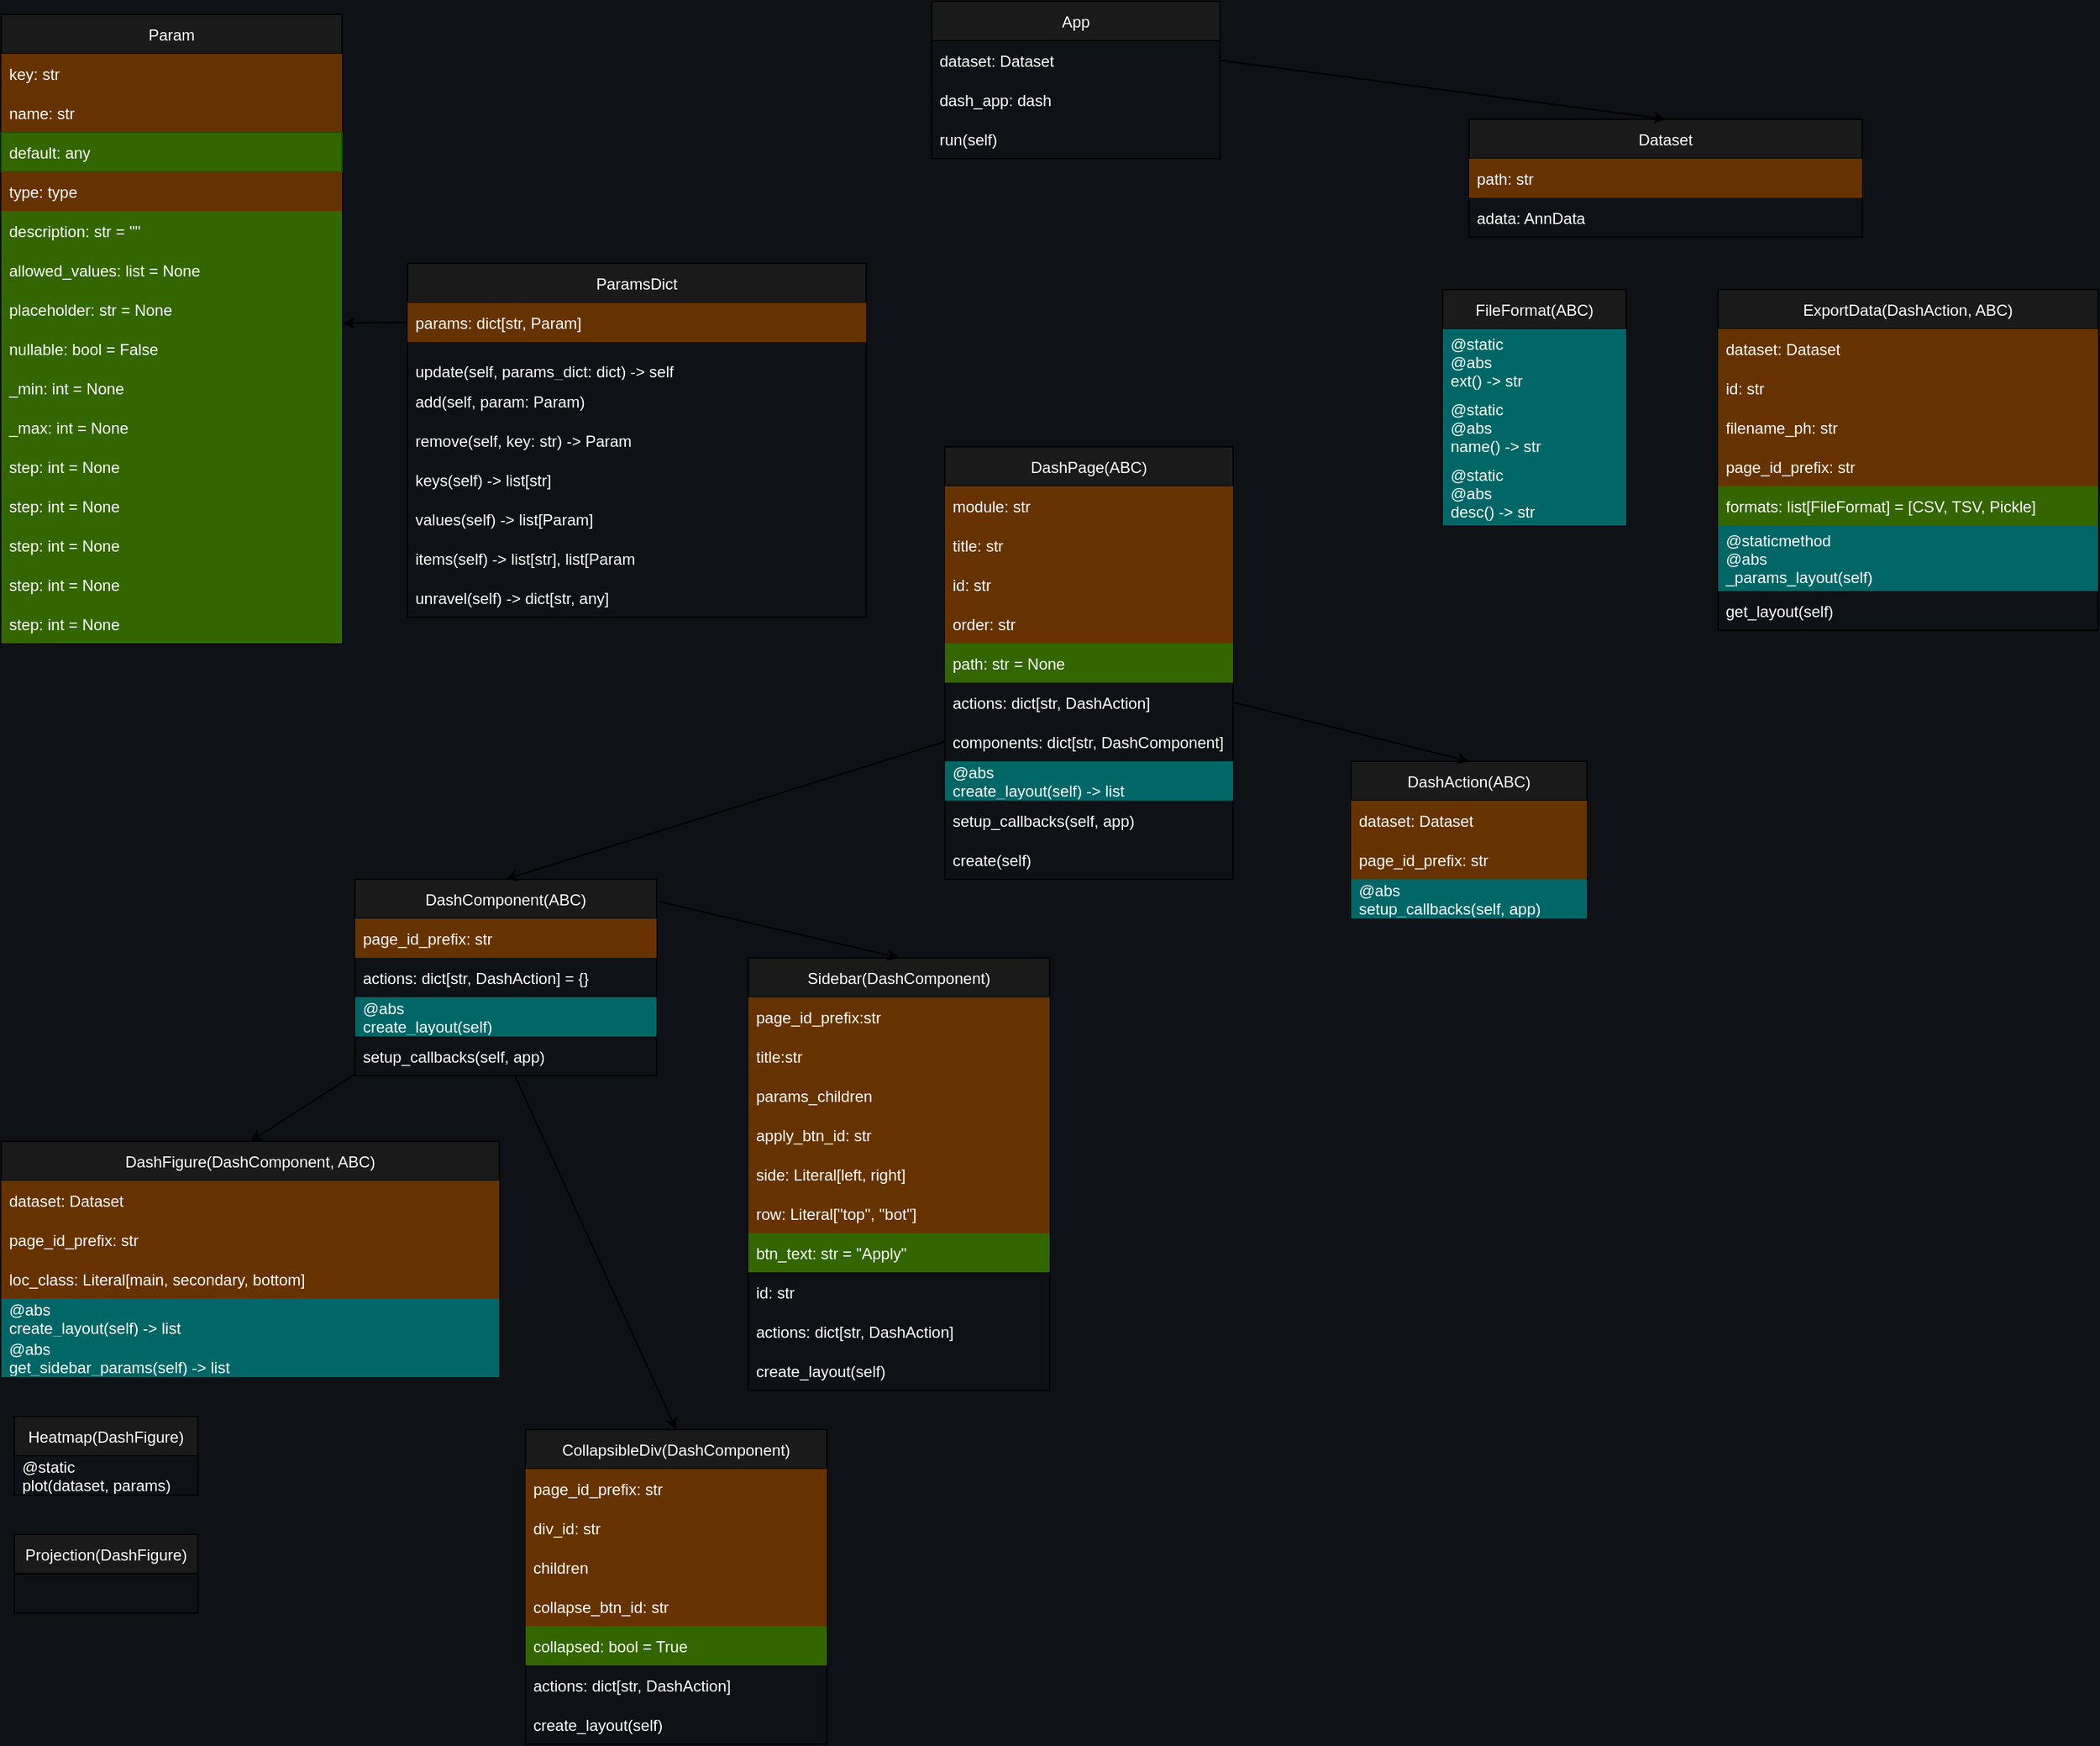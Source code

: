 <mxfile>
    <diagram id="o41ICM8qeJ2ySmI27WpW" name="Page-1">
        <mxGraphModel dx="1198" dy="2133" grid="1" gridSize="10" guides="1" tooltips="1" connect="1" arrows="1" fold="1" page="1" pageScale="1" pageWidth="827" pageHeight="1169" background="#0E1116" math="0" shadow="0">
            <root>
                <mxCell id="0"/>
                <mxCell id="1" parent="0"/>
                <mxCell id="2" value="DashPage(ABC)" style="swimlane;fontStyle=0;childLayout=stackLayout;horizontal=1;startSize=30;horizontalStack=0;resizeParent=1;resizeParentMax=0;resizeLast=0;collapsible=1;marginBottom=0;strokeColor=default;fontColor=#FFFFFF;fillColor=#1A1A1A;" parent="1" vertex="1">
                    <mxGeometry x="730" y="-180" width="220" height="330" as="geometry">
                        <mxRectangle x="190" y="100" width="90" height="30" as="alternateBounds"/>
                    </mxGeometry>
                </mxCell>
                <mxCell id="3" value="module: str" style="text;strokeColor=none;fillColor=#663300;align=left;verticalAlign=middle;spacingLeft=4;spacingRight=4;overflow=hidden;points=[[0,0.5],[1,0.5]];portConstraint=eastwest;rotatable=0;fontColor=#FFFFFF;" parent="2" vertex="1">
                    <mxGeometry y="30" width="220" height="30" as="geometry"/>
                </mxCell>
                <mxCell id="4" value="title: str" style="text;strokeColor=none;fillColor=#663300;align=left;verticalAlign=middle;spacingLeft=4;spacingRight=4;overflow=hidden;points=[[0,0.5],[1,0.5]];portConstraint=eastwest;rotatable=0;fontColor=#FFFFFF;" parent="2" vertex="1">
                    <mxGeometry y="60" width="220" height="30" as="geometry"/>
                </mxCell>
                <mxCell id="11" value="id: str" style="text;strokeColor=none;fillColor=#663300;align=left;verticalAlign=middle;spacingLeft=4;spacingRight=4;overflow=hidden;points=[[0,0.5],[1,0.5]];portConstraint=eastwest;rotatable=0;fontColor=#FFFFFF;" parent="2" vertex="1">
                    <mxGeometry y="90" width="220" height="30" as="geometry"/>
                </mxCell>
                <mxCell id="5" value="order: str" style="text;strokeColor=none;fillColor=#663300;align=left;verticalAlign=middle;spacingLeft=4;spacingRight=4;overflow=hidden;points=[[0,0.5],[1,0.5]];portConstraint=eastwest;rotatable=0;fontColor=#FFFFFF;" parent="2" vertex="1">
                    <mxGeometry y="120" width="220" height="30" as="geometry"/>
                </mxCell>
                <mxCell id="12" value="path: str = None" style="text;strokeColor=none;fillColor=#336600;align=left;verticalAlign=middle;spacingLeft=4;spacingRight=4;overflow=hidden;points=[[0,0.5],[1,0.5]];portConstraint=eastwest;rotatable=0;fontColor=#FFFFFF;" parent="2" vertex="1">
                    <mxGeometry y="150" width="220" height="30" as="geometry"/>
                </mxCell>
                <mxCell id="13" value="actions: dict[str, DashAction]" style="text;strokeColor=none;fillColor=none;align=left;verticalAlign=middle;spacingLeft=4;spacingRight=4;overflow=hidden;points=[[0,0.5],[1,0.5]];portConstraint=eastwest;rotatable=0;fontColor=#FFFFFF;" parent="2" vertex="1">
                    <mxGeometry y="180" width="220" height="30" as="geometry"/>
                </mxCell>
                <mxCell id="14" value="components: dict[str, DashComponent]" style="text;strokeColor=none;fillColor=none;align=left;verticalAlign=middle;spacingLeft=4;spacingRight=4;overflow=hidden;points=[[0,0.5],[1,0.5]];portConstraint=eastwest;rotatable=0;fontColor=#FFFFFF;" parent="2" vertex="1">
                    <mxGeometry y="210" width="220" height="30" as="geometry"/>
                </mxCell>
                <mxCell id="18" value="@abs&#10;create_layout(self) -&gt; list" style="text;strokeColor=none;fillColor=#006666;align=left;verticalAlign=middle;spacingLeft=4;spacingRight=4;overflow=hidden;points=[[0,0.5],[1,0.5]];portConstraint=eastwest;rotatable=0;fontColor=#FFFFFF;" parent="2" vertex="1">
                    <mxGeometry y="240" width="220" height="30" as="geometry"/>
                </mxCell>
                <mxCell id="19" value="setup_callbacks(self, app)" style="text;strokeColor=none;fillColor=none;align=left;verticalAlign=middle;spacingLeft=4;spacingRight=4;overflow=hidden;points=[[0,0.5],[1,0.5]];portConstraint=eastwest;rotatable=0;fontColor=#FFFFFF;" parent="2" vertex="1">
                    <mxGeometry y="270" width="220" height="30" as="geometry"/>
                </mxCell>
                <mxCell id="20" value="create(self)" style="text;strokeColor=none;fillColor=none;align=left;verticalAlign=middle;spacingLeft=4;spacingRight=4;overflow=hidden;points=[[0,0.5],[1,0.5]];portConstraint=eastwest;rotatable=0;fontColor=#FFFFFF;" parent="2" vertex="1">
                    <mxGeometry y="300" width="220" height="30" as="geometry"/>
                </mxCell>
                <mxCell id="64" style="edgeStyle=none;html=1;entryX=0.5;entryY=0;entryDx=0;entryDy=0;fontColor=#FFFFFF;" parent="1" source="6" target="28" edge="1">
                    <mxGeometry relative="1" as="geometry"/>
                </mxCell>
                <mxCell id="6" value="DashComponent(ABC)" style="swimlane;fontStyle=0;childLayout=stackLayout;horizontal=1;startSize=30;horizontalStack=0;resizeParent=1;resizeParentMax=0;resizeLast=0;collapsible=1;marginBottom=0;fontColor=#FFFFFF;fillColor=#1A1A1A;" parent="1" vertex="1">
                    <mxGeometry x="280" y="150" width="230" height="150" as="geometry"/>
                </mxCell>
                <mxCell id="7" value="page_id_prefix: str" style="text;strokeColor=none;fillColor=#663300;align=left;verticalAlign=middle;spacingLeft=4;spacingRight=4;overflow=hidden;points=[[0,0.5],[1,0.5]];portConstraint=eastwest;rotatable=0;fontColor=#FFFFFF;" parent="6" vertex="1">
                    <mxGeometry y="30" width="230" height="30" as="geometry"/>
                </mxCell>
                <mxCell id="8" value="actions: dict[str, DashAction] = {}" style="text;strokeColor=none;fillColor=none;align=left;verticalAlign=middle;spacingLeft=4;spacingRight=4;overflow=hidden;points=[[0,0.5],[1,0.5]];portConstraint=eastwest;rotatable=0;fontColor=#FFFFFF;" parent="6" vertex="1">
                    <mxGeometry y="60" width="230" height="30" as="geometry"/>
                </mxCell>
                <mxCell id="9" value="@abs&#10;create_layout(self)" style="text;strokeColor=none;fillColor=#006666;align=left;verticalAlign=middle;spacingLeft=4;spacingRight=4;overflow=hidden;points=[[0,0.5],[1,0.5]];portConstraint=eastwest;rotatable=0;fontColor=#FFFFFF;" parent="6" vertex="1">
                    <mxGeometry y="90" width="230" height="30" as="geometry"/>
                </mxCell>
                <mxCell id="10" value="setup_callbacks(self, app)" style="text;strokeColor=none;fillColor=none;align=left;verticalAlign=middle;spacingLeft=4;spacingRight=4;overflow=hidden;points=[[0,0.5],[1,0.5]];portConstraint=eastwest;rotatable=0;fontColor=#FFFFFF;" parent="6" vertex="1">
                    <mxGeometry y="120" width="230" height="30" as="geometry"/>
                </mxCell>
                <mxCell id="23" value="DashAction(ABC)" style="swimlane;fontStyle=0;childLayout=stackLayout;horizontal=1;startSize=30;horizontalStack=0;resizeParent=1;resizeParentMax=0;resizeLast=0;collapsible=1;marginBottom=0;strokeColor=default;fontColor=#FFFFFF;fillColor=#1A1A1A;" parent="1" vertex="1">
                    <mxGeometry x="1040" y="60" width="180" height="120" as="geometry"/>
                </mxCell>
                <mxCell id="24" value="dataset: Dataset" style="text;strokeColor=none;fillColor=#663300;align=left;verticalAlign=middle;spacingLeft=4;spacingRight=4;overflow=hidden;points=[[0,0.5],[1,0.5]];portConstraint=eastwest;rotatable=0;fontColor=#FFFFFF;" parent="23" vertex="1">
                    <mxGeometry y="30" width="180" height="30" as="geometry"/>
                </mxCell>
                <mxCell id="25" value="page_id_prefix: str" style="text;strokeColor=none;fillColor=#663300;align=left;verticalAlign=middle;spacingLeft=4;spacingRight=4;overflow=hidden;points=[[0,0.5],[1,0.5]];portConstraint=eastwest;rotatable=0;fontColor=#FFFFFF;" parent="23" vertex="1">
                    <mxGeometry y="60" width="180" height="30" as="geometry"/>
                </mxCell>
                <mxCell id="26" value="@abs&#10;setup_callbacks(self, app)" style="text;strokeColor=none;fillColor=#006666;align=left;verticalAlign=middle;spacingLeft=4;spacingRight=4;overflow=hidden;points=[[0,0.5],[1,0.5]];portConstraint=eastwest;rotatable=0;fontColor=#FFFFFF;" parent="23" vertex="1">
                    <mxGeometry y="90" width="180" height="30" as="geometry"/>
                </mxCell>
                <mxCell id="28" value="DashFigure(DashComponent, ABC)" style="swimlane;fontStyle=0;childLayout=stackLayout;horizontal=1;startSize=30;horizontalStack=0;resizeParent=1;resizeParentMax=0;resizeLast=0;collapsible=1;marginBottom=0;strokeColor=default;fontColor=#FFFFFF;fillColor=#1A1A1A;" parent="1" vertex="1">
                    <mxGeometry x="10" y="350" width="380" height="180" as="geometry"/>
                </mxCell>
                <mxCell id="29" value="dataset: Dataset" style="text;strokeColor=none;fillColor=#663300;align=left;verticalAlign=middle;spacingLeft=4;spacingRight=4;overflow=hidden;points=[[0,0.5],[1,0.5]];portConstraint=eastwest;rotatable=0;fontColor=#FFFFFF;" parent="28" vertex="1">
                    <mxGeometry y="30" width="380" height="30" as="geometry"/>
                </mxCell>
                <mxCell id="30" value="page_id_prefix: str" style="text;strokeColor=none;fillColor=#663300;align=left;verticalAlign=middle;spacingLeft=4;spacingRight=4;overflow=hidden;points=[[0,0.5],[1,0.5]];portConstraint=eastwest;rotatable=0;fontColor=#FFFFFF;" parent="28" vertex="1">
                    <mxGeometry y="60" width="380" height="30" as="geometry"/>
                </mxCell>
                <mxCell id="31" value="loc_class: Literal[main, secondary, bottom]" style="text;strokeColor=none;fillColor=#663300;align=left;verticalAlign=middle;spacingLeft=4;spacingRight=4;overflow=hidden;points=[[0,0.5],[1,0.5]];portConstraint=eastwest;rotatable=0;fontColor=#FFFFFF;" parent="28" vertex="1">
                    <mxGeometry y="90" width="380" height="30" as="geometry"/>
                </mxCell>
                <mxCell id="32" value="@abs&#10;create_layout(self) -&gt; list" style="text;strokeColor=none;fillColor=#006666;align=left;verticalAlign=middle;spacingLeft=4;spacingRight=4;overflow=hidden;points=[[0,0.5],[1,0.5]];portConstraint=eastwest;rotatable=0;fontColor=#FFFFFF;" parent="28" vertex="1">
                    <mxGeometry y="120" width="380" height="30" as="geometry"/>
                </mxCell>
                <mxCell id="33" value="@abs&#10;get_sidebar_params(self) -&gt; list" style="text;strokeColor=none;fillColor=#006666;align=left;verticalAlign=middle;spacingLeft=4;spacingRight=4;overflow=hidden;points=[[0,0.5],[1,0.5]];portConstraint=eastwest;rotatable=0;fontColor=#FFFFFF;" parent="28" vertex="1">
                    <mxGeometry y="150" width="380" height="30" as="geometry"/>
                </mxCell>
                <mxCell id="34" value="Sidebar(DashComponent)" style="swimlane;fontStyle=0;childLayout=stackLayout;horizontal=1;startSize=30;horizontalStack=0;resizeParent=1;resizeParentMax=0;resizeLast=0;collapsible=1;marginBottom=0;strokeColor=default;fontColor=#FFFFFF;fillColor=#1A1A1A;" parent="1" vertex="1">
                    <mxGeometry x="580" y="210" width="230" height="330" as="geometry"/>
                </mxCell>
                <mxCell id="35" value="page_id_prefix:str" style="text;strokeColor=none;fillColor=#663300;align=left;verticalAlign=middle;spacingLeft=4;spacingRight=4;overflow=hidden;points=[[0,0.5],[1,0.5]];portConstraint=eastwest;rotatable=0;fontColor=#FFFFFF;" parent="34" vertex="1">
                    <mxGeometry y="30" width="230" height="30" as="geometry"/>
                </mxCell>
                <mxCell id="36" value="title:str" style="text;strokeColor=none;fillColor=#663300;align=left;verticalAlign=middle;spacingLeft=4;spacingRight=4;overflow=hidden;points=[[0,0.5],[1,0.5]];portConstraint=eastwest;rotatable=0;shadow=0;fontColor=#FFFFFF;" parent="34" vertex="1">
                    <mxGeometry y="60" width="230" height="30" as="geometry"/>
                </mxCell>
                <mxCell id="37" value="params_children" style="text;strokeColor=none;fillColor=#663300;align=left;verticalAlign=middle;spacingLeft=4;spacingRight=4;overflow=hidden;points=[[0,0.5],[1,0.5]];portConstraint=eastwest;rotatable=0;fontColor=#FFFFFF;" parent="34" vertex="1">
                    <mxGeometry y="90" width="230" height="30" as="geometry"/>
                </mxCell>
                <mxCell id="38" value="apply_btn_id: str" style="text;strokeColor=none;fillColor=#663300;align=left;verticalAlign=middle;spacingLeft=4;spacingRight=4;overflow=hidden;points=[[0,0.5],[1,0.5]];portConstraint=eastwest;rotatable=0;fontColor=#FFFFFF;" parent="34" vertex="1">
                    <mxGeometry y="120" width="230" height="30" as="geometry"/>
                </mxCell>
                <mxCell id="39" value="side: Literal[left, right]" style="text;strokeColor=none;fillColor=#663300;align=left;verticalAlign=middle;spacingLeft=4;spacingRight=4;overflow=hidden;points=[[0,0.5],[1,0.5]];portConstraint=eastwest;rotatable=0;fontColor=#FFFFFF;" parent="34" vertex="1">
                    <mxGeometry y="150" width="230" height="30" as="geometry"/>
                </mxCell>
                <mxCell id="40" value="row: Literal[&quot;top&quot;, &quot;bot&quot;]" style="text;strokeColor=none;fillColor=#663300;align=left;verticalAlign=middle;spacingLeft=4;spacingRight=4;overflow=hidden;points=[[0,0.5],[1,0.5]];portConstraint=eastwest;rotatable=0;fontColor=#FFFFFF;" parent="34" vertex="1">
                    <mxGeometry y="180" width="230" height="30" as="geometry"/>
                </mxCell>
                <mxCell id="41" value="btn_text: str = &quot;Apply&quot;" style="text;strokeColor=none;fillColor=#336600;align=left;verticalAlign=middle;spacingLeft=4;spacingRight=4;overflow=hidden;points=[[0,0.5],[1,0.5]];portConstraint=eastwest;rotatable=0;fontColor=#FFFFFF;" parent="34" vertex="1">
                    <mxGeometry y="210" width="230" height="30" as="geometry"/>
                </mxCell>
                <mxCell id="42" value="id: str" style="text;strokeColor=none;fillColor=none;align=left;verticalAlign=middle;spacingLeft=4;spacingRight=4;overflow=hidden;points=[[0,0.5],[1,0.5]];portConstraint=eastwest;rotatable=0;fontColor=#FFFFFF;" parent="34" vertex="1">
                    <mxGeometry y="240" width="230" height="30" as="geometry"/>
                </mxCell>
                <mxCell id="43" value="actions: dict[str, DashAction]" style="text;strokeColor=none;fillColor=none;align=left;verticalAlign=middle;spacingLeft=4;spacingRight=4;overflow=hidden;points=[[0,0.5],[1,0.5]];portConstraint=eastwest;rotatable=0;fontColor=#FFFFFF;" parent="34" vertex="1">
                    <mxGeometry y="270" width="230" height="30" as="geometry"/>
                </mxCell>
                <mxCell id="44" value="create_layout(self)" style="text;strokeColor=none;fillColor=none;align=left;verticalAlign=middle;spacingLeft=4;spacingRight=4;overflow=hidden;points=[[0,0.5],[1,0.5]];portConstraint=eastwest;rotatable=0;fontColor=#FFFFFF;" parent="34" vertex="1">
                    <mxGeometry y="300" width="230" height="30" as="geometry"/>
                </mxCell>
                <mxCell id="47" value="CollapsibleDiv(DashComponent)" style="swimlane;fontStyle=0;childLayout=stackLayout;horizontal=1;startSize=30;horizontalStack=0;resizeParent=1;resizeParentMax=0;resizeLast=0;collapsible=1;marginBottom=0;strokeColor=default;fontColor=#FFFFFF;fillColor=#1A1A1A;" parent="1" vertex="1">
                    <mxGeometry x="410" y="570" width="230" height="240" as="geometry"/>
                </mxCell>
                <mxCell id="48" value="page_id_prefix: str" style="text;strokeColor=none;fillColor=#663300;align=left;verticalAlign=middle;spacingLeft=4;spacingRight=4;overflow=hidden;points=[[0,0.5],[1,0.5]];portConstraint=eastwest;rotatable=0;fontColor=#FFFFFF;" parent="47" vertex="1">
                    <mxGeometry y="30" width="230" height="30" as="geometry"/>
                </mxCell>
                <mxCell id="49" value="div_id: str" style="text;strokeColor=none;fillColor=#663300;align=left;verticalAlign=middle;spacingLeft=4;spacingRight=4;overflow=hidden;points=[[0,0.5],[1,0.5]];portConstraint=eastwest;rotatable=0;fontColor=#FFFFFF;" parent="47" vertex="1">
                    <mxGeometry y="60" width="230" height="30" as="geometry"/>
                </mxCell>
                <mxCell id="50" value="children" style="text;strokeColor=none;fillColor=#663300;align=left;verticalAlign=middle;spacingLeft=4;spacingRight=4;overflow=hidden;points=[[0,0.5],[1,0.5]];portConstraint=eastwest;rotatable=0;fontColor=#FFFFFF;" parent="47" vertex="1">
                    <mxGeometry y="90" width="230" height="30" as="geometry"/>
                </mxCell>
                <mxCell id="51" value="collapse_btn_id: str" style="text;strokeColor=none;fillColor=#663300;align=left;verticalAlign=middle;spacingLeft=4;spacingRight=4;overflow=hidden;points=[[0,0.5],[1,0.5]];portConstraint=eastwest;rotatable=0;fontColor=#FFFFFF;" parent="47" vertex="1">
                    <mxGeometry y="120" width="230" height="30" as="geometry"/>
                </mxCell>
                <mxCell id="52" value="collapsed: bool = True" style="text;strokeColor=none;fillColor=#336600;align=left;verticalAlign=middle;spacingLeft=4;spacingRight=4;overflow=hidden;points=[[0,0.5],[1,0.5]];portConstraint=eastwest;rotatable=0;fontColor=#FFFFFF;" parent="47" vertex="1">
                    <mxGeometry y="150" width="230" height="30" as="geometry"/>
                </mxCell>
                <mxCell id="53" value="actions: dict[str, DashAction]" style="text;strokeColor=none;fillColor=none;align=left;verticalAlign=middle;spacingLeft=4;spacingRight=4;overflow=hidden;points=[[0,0.5],[1,0.5]];portConstraint=eastwest;rotatable=0;fontColor=#FFFFFF;" parent="47" vertex="1">
                    <mxGeometry y="180" width="230" height="30" as="geometry"/>
                </mxCell>
                <mxCell id="58" value="create_layout(self)" style="text;strokeColor=none;fillColor=none;align=left;verticalAlign=middle;spacingLeft=4;spacingRight=4;overflow=hidden;points=[[0,0.5],[1,0.5]];portConstraint=eastwest;rotatable=0;fontColor=#FFFFFF;" parent="47" vertex="1">
                    <mxGeometry y="210" width="230" height="30" as="geometry"/>
                </mxCell>
                <mxCell id="60" style="edgeStyle=none;html=1;exitX=0;exitY=0.5;exitDx=0;exitDy=0;entryX=0.5;entryY=0;entryDx=0;entryDy=0;fontColor=#FFFFFF;" parent="1" source="14" target="6" edge="1">
                    <mxGeometry relative="1" as="geometry"/>
                </mxCell>
                <mxCell id="61" style="edgeStyle=none;html=1;exitX=1;exitY=0.5;exitDx=0;exitDy=0;entryX=0.5;entryY=0;entryDx=0;entryDy=0;fontColor=#FFFFFF;" parent="1" source="13" target="23" edge="1">
                    <mxGeometry relative="1" as="geometry"/>
                </mxCell>
                <mxCell id="65" style="edgeStyle=none;html=1;entryX=0.5;entryY=0;entryDx=0;entryDy=0;exitX=1.01;exitY=0.114;exitDx=0;exitDy=0;exitPerimeter=0;fontColor=#FFFFFF;" parent="1" source="6" target="34" edge="1">
                    <mxGeometry relative="1" as="geometry"/>
                </mxCell>
                <mxCell id="66" style="edgeStyle=none;html=1;entryX=0.5;entryY=0;entryDx=0;entryDy=0;fontColor=#FFFFFF;" parent="1" source="10" target="47" edge="1">
                    <mxGeometry relative="1" as="geometry"/>
                </mxCell>
                <mxCell id="67" value="Heatmap(DashFigure)" style="swimlane;fontStyle=0;childLayout=stackLayout;horizontal=1;startSize=30;horizontalStack=0;resizeParent=1;resizeParentMax=0;resizeLast=0;collapsible=1;marginBottom=0;strokeColor=default;fontColor=#FFFFFF;fillColor=#1A1A1A;" parent="1" vertex="1">
                    <mxGeometry x="20" y="560" width="140" height="60" as="geometry"/>
                </mxCell>
                <mxCell id="69" value="@static&#10;plot(dataset, params)" style="text;strokeColor=none;fillColor=none;align=left;verticalAlign=middle;spacingLeft=4;spacingRight=4;overflow=hidden;points=[[0,0.5],[1,0.5]];portConstraint=eastwest;rotatable=0;fontColor=#FFFFFF;" parent="67" vertex="1">
                    <mxGeometry y="30" width="140" height="30" as="geometry"/>
                </mxCell>
                <mxCell id="71" value="Projection(DashFigure)" style="swimlane;fontStyle=0;childLayout=stackLayout;horizontal=1;startSize=30;horizontalStack=0;resizeParent=1;resizeParentMax=0;resizeLast=0;collapsible=1;marginBottom=0;strokeColor=default;fontColor=#FFFFFF;fillColor=#1A1A1A;" parent="1" vertex="1">
                    <mxGeometry x="20" y="650" width="140" height="60" as="geometry"/>
                </mxCell>
                <mxCell id="75" value="App" style="swimlane;fontStyle=0;childLayout=stackLayout;horizontal=1;startSize=30;horizontalStack=0;resizeParent=1;resizeParentMax=0;resizeLast=0;collapsible=1;marginBottom=0;strokeColor=default;fontColor=#FFFFFF;fillColor=#1A1A1A;" parent="1" vertex="1">
                    <mxGeometry x="720" y="-520" width="220" height="120" as="geometry"/>
                </mxCell>
                <mxCell id="76" value="dataset: Dataset" style="text;strokeColor=none;fillColor=none;align=left;verticalAlign=middle;spacingLeft=4;spacingRight=4;overflow=hidden;points=[[0,0.5],[1,0.5]];portConstraint=eastwest;rotatable=0;fontColor=#FFFFFF;" parent="75" vertex="1">
                    <mxGeometry y="30" width="220" height="30" as="geometry"/>
                </mxCell>
                <mxCell id="77" value="dash_app: dash" style="text;strokeColor=none;fillColor=none;align=left;verticalAlign=middle;spacingLeft=4;spacingRight=4;overflow=hidden;points=[[0,0.5],[1,0.5]];portConstraint=eastwest;rotatable=0;fontColor=#FFFFFF;" parent="75" vertex="1">
                    <mxGeometry y="60" width="220" height="30" as="geometry"/>
                </mxCell>
                <mxCell id="78" value="run(self)" style="text;strokeColor=none;fillColor=none;align=left;verticalAlign=middle;spacingLeft=4;spacingRight=4;overflow=hidden;points=[[0,0.5],[1,0.5]];portConstraint=eastwest;rotatable=0;fontColor=#FFFFFF;" parent="75" vertex="1">
                    <mxGeometry y="90" width="220" height="30" as="geometry"/>
                </mxCell>
                <mxCell id="79" value="Dataset" style="swimlane;fontStyle=0;childLayout=stackLayout;horizontal=1;startSize=30;horizontalStack=0;resizeParent=1;resizeParentMax=0;resizeLast=0;collapsible=1;marginBottom=0;strokeColor=default;fontColor=#FFFFFF;fillColor=#1A1A1A;" parent="1" vertex="1">
                    <mxGeometry x="1130" y="-430" width="300" height="90" as="geometry"/>
                </mxCell>
                <mxCell id="80" value="path: str" style="text;strokeColor=none;fillColor=#663300;align=left;verticalAlign=middle;spacingLeft=4;spacingRight=4;overflow=hidden;points=[[0,0.5],[1,0.5]];portConstraint=eastwest;rotatable=0;fontColor=#FFFFFF;" parent="79" vertex="1">
                    <mxGeometry y="30" width="300" height="30" as="geometry"/>
                </mxCell>
                <mxCell id="81" value="adata: AnnData" style="text;strokeColor=none;fillColor=none;align=left;verticalAlign=middle;spacingLeft=4;spacingRight=4;overflow=hidden;points=[[0,0.5],[1,0.5]];portConstraint=eastwest;rotatable=0;fontColor=#FFFFFF;" parent="79" vertex="1">
                    <mxGeometry y="60" width="300" height="30" as="geometry"/>
                </mxCell>
                <mxCell id="85" style="edgeStyle=none;html=1;exitX=1;exitY=0.5;exitDx=0;exitDy=0;entryX=0.5;entryY=0;entryDx=0;entryDy=0;fontColor=#FFFFFF;" parent="1" source="76" target="79" edge="1">
                    <mxGeometry relative="1" as="geometry"/>
                </mxCell>
                <mxCell id="86" value="Param" style="swimlane;fontStyle=0;childLayout=stackLayout;horizontal=1;startSize=30;horizontalStack=0;resizeParent=1;resizeParentMax=0;resizeLast=0;collapsible=1;marginBottom=0;strokeColor=default;fontColor=#FFFFFF;fillColor=#1A1A1A;" parent="1" vertex="1">
                    <mxGeometry x="10" y="-510" width="260" height="480" as="geometry"/>
                </mxCell>
                <mxCell id="87" value="key: str" style="text;strokeColor=none;fillColor=#663300;align=left;verticalAlign=middle;spacingLeft=4;spacingRight=4;overflow=hidden;points=[[0,0.5],[1,0.5]];portConstraint=eastwest;rotatable=0;fontColor=#FFFFFF;" parent="86" vertex="1">
                    <mxGeometry y="30" width="260" height="30" as="geometry"/>
                </mxCell>
                <mxCell id="88" value="name: str" style="text;strokeColor=none;fillColor=#663300;align=left;verticalAlign=middle;spacingLeft=4;spacingRight=4;overflow=hidden;points=[[0,0.5],[1,0.5]];portConstraint=eastwest;rotatable=0;fontColor=#FFFFFF;" parent="86" vertex="1">
                    <mxGeometry y="60" width="260" height="30" as="geometry"/>
                </mxCell>
                <mxCell id="89" value="default: any" style="text;strokeColor=#005700;fillColor=#336600;align=left;verticalAlign=middle;spacingLeft=4;spacingRight=4;overflow=hidden;points=[[0,0.5],[1,0.5]];portConstraint=eastwest;rotatable=0;fontColor=#FFFFFF;" parent="86" vertex="1">
                    <mxGeometry y="90" width="260" height="30" as="geometry"/>
                </mxCell>
                <mxCell id="90" value="type: type" style="text;strokeColor=none;fillColor=#663300;align=left;verticalAlign=middle;spacingLeft=4;spacingRight=4;overflow=hidden;points=[[0,0.5],[1,0.5]];portConstraint=eastwest;rotatable=0;fontColor=#FFFFFF;" parent="86" vertex="1">
                    <mxGeometry y="120" width="260" height="30" as="geometry"/>
                </mxCell>
                <mxCell id="91" value="description: str = &quot;&quot;" style="text;strokeColor=none;fillColor=#336600;align=left;verticalAlign=middle;spacingLeft=4;spacingRight=4;overflow=hidden;points=[[0,0.5],[1,0.5]];portConstraint=eastwest;rotatable=0;fontColor=#FFFFFF;" parent="86" vertex="1">
                    <mxGeometry y="150" width="260" height="30" as="geometry"/>
                </mxCell>
                <mxCell id="92" value="allowed_values: list = None" style="text;strokeColor=none;fillColor=#336600;align=left;verticalAlign=middle;spacingLeft=4;spacingRight=4;overflow=hidden;points=[[0,0.5],[1,0.5]];portConstraint=eastwest;rotatable=0;fontColor=#FFFFFF;" parent="86" vertex="1">
                    <mxGeometry y="180" width="260" height="30" as="geometry"/>
                </mxCell>
                <mxCell id="93" value="placeholder: str = None" style="text;strokeColor=none;fillColor=#336600;align=left;verticalAlign=middle;spacingLeft=4;spacingRight=4;overflow=hidden;points=[[0,0.5],[1,0.5]];portConstraint=eastwest;rotatable=0;fontColor=#FFFFFF;" parent="86" vertex="1">
                    <mxGeometry y="210" width="260" height="30" as="geometry"/>
                </mxCell>
                <mxCell id="94" value="nullable: bool = False" style="text;strokeColor=none;fillColor=#336600;align=left;verticalAlign=middle;spacingLeft=4;spacingRight=4;overflow=hidden;points=[[0,0.5],[1,0.5]];portConstraint=eastwest;rotatable=0;fontColor=#FFFFFF;" parent="86" vertex="1">
                    <mxGeometry y="240" width="260" height="30" as="geometry"/>
                </mxCell>
                <mxCell id="95" value="_min: int = None" style="text;strokeColor=none;fillColor=#336600;align=left;verticalAlign=middle;spacingLeft=4;spacingRight=4;overflow=hidden;points=[[0,0.5],[1,0.5]];portConstraint=eastwest;rotatable=0;fontColor=#FFFFFF;" parent="86" vertex="1">
                    <mxGeometry y="270" width="260" height="30" as="geometry"/>
                </mxCell>
                <mxCell id="96" value="_max: int = None" style="text;strokeColor=none;fillColor=#336600;align=left;verticalAlign=middle;spacingLeft=4;spacingRight=4;overflow=hidden;points=[[0,0.5],[1,0.5]];portConstraint=eastwest;rotatable=0;fontColor=#FFFFFF;" parent="86" vertex="1">
                    <mxGeometry y="300" width="260" height="30" as="geometry"/>
                </mxCell>
                <mxCell id="97" value="step: int = None" style="text;strokeColor=none;fillColor=#336600;align=left;verticalAlign=middle;spacingLeft=4;spacingRight=4;overflow=hidden;points=[[0,0.5],[1,0.5]];portConstraint=eastwest;rotatable=0;fontColor=#FFFFFF;" parent="86" vertex="1">
                    <mxGeometry y="330" width="260" height="30" as="geometry"/>
                </mxCell>
                <mxCell id="98" value="step: int = None" style="text;strokeColor=none;fillColor=#336600;align=left;verticalAlign=middle;spacingLeft=4;spacingRight=4;overflow=hidden;points=[[0,0.5],[1,0.5]];portConstraint=eastwest;rotatable=0;fontColor=#FFFFFF;" parent="86" vertex="1">
                    <mxGeometry y="360" width="260" height="30" as="geometry"/>
                </mxCell>
                <mxCell id="99" value="step: int = None" style="text;strokeColor=none;fillColor=#336600;align=left;verticalAlign=middle;spacingLeft=4;spacingRight=4;overflow=hidden;points=[[0,0.5],[1,0.5]];portConstraint=eastwest;rotatable=0;fontColor=#FFFFFF;" parent="86" vertex="1">
                    <mxGeometry y="390" width="260" height="30" as="geometry"/>
                </mxCell>
                <mxCell id="100" value="step: int = None" style="text;strokeColor=none;fillColor=#336600;align=left;verticalAlign=middle;spacingLeft=4;spacingRight=4;overflow=hidden;points=[[0,0.5],[1,0.5]];portConstraint=eastwest;rotatable=0;fontColor=#FFFFFF;" parent="86" vertex="1">
                    <mxGeometry y="420" width="260" height="30" as="geometry"/>
                </mxCell>
                <mxCell id="101" value="step: int = None" style="text;strokeColor=none;fillColor=#336600;align=left;verticalAlign=middle;spacingLeft=4;spacingRight=4;overflow=hidden;points=[[0,0.5],[1,0.5]];portConstraint=eastwest;rotatable=0;fontColor=#FFFFFF;" parent="86" vertex="1">
                    <mxGeometry y="450" width="260" height="30" as="geometry"/>
                </mxCell>
                <mxCell id="102" value="ParamsDict" style="swimlane;fontStyle=0;childLayout=stackLayout;horizontal=1;startSize=30;horizontalStack=0;resizeParent=1;resizeParentMax=0;resizeLast=0;collapsible=1;marginBottom=0;strokeColor=default;fontColor=#FFFFFF;fillColor=#1A1A1A;" parent="1" vertex="1">
                    <mxGeometry x="320" y="-320" width="350" height="270" as="geometry"/>
                </mxCell>
                <mxCell id="103" value="params: dict[str, Param]" style="text;strokeColor=none;fillColor=#663300;align=left;verticalAlign=middle;spacingLeft=4;spacingRight=4;overflow=hidden;points=[[0,0.5],[1,0.5]];portConstraint=eastwest;rotatable=0;fontColor=#FFFFFF;" parent="102" vertex="1">
                    <mxGeometry y="30" width="350" height="30" as="geometry"/>
                </mxCell>
                <mxCell id="104" value="&#10;update(self, params_dict: dict) -&gt; self" style="text;strokeColor=none;fillColor=none;align=left;verticalAlign=middle;spacingLeft=4;spacingRight=4;overflow=hidden;points=[[0,0.5],[1,0.5]];portConstraint=eastwest;rotatable=0;fontColor=#FFFFFF;" parent="102" vertex="1">
                    <mxGeometry y="60" width="350" height="30" as="geometry"/>
                </mxCell>
                <mxCell id="105" value="add(self, param: Param)" style="text;strokeColor=none;fillColor=none;align=left;verticalAlign=middle;spacingLeft=4;spacingRight=4;overflow=hidden;points=[[0,0.5],[1,0.5]];portConstraint=eastwest;rotatable=0;fontColor=#FFFFFF;" parent="102" vertex="1">
                    <mxGeometry y="90" width="350" height="30" as="geometry"/>
                </mxCell>
                <mxCell id="106" value="remove(self, key: str) -&gt; Param" style="text;strokeColor=none;fillColor=none;align=left;verticalAlign=middle;spacingLeft=4;spacingRight=4;overflow=hidden;points=[[0,0.5],[1,0.5]];portConstraint=eastwest;rotatable=0;fontColor=#FFFFFF;" parent="102" vertex="1">
                    <mxGeometry y="120" width="350" height="30" as="geometry"/>
                </mxCell>
                <mxCell id="107" value="keys(self) -&gt; list[str]" style="text;strokeColor=none;fillColor=none;align=left;verticalAlign=middle;spacingLeft=4;spacingRight=4;overflow=hidden;points=[[0,0.5],[1,0.5]];portConstraint=eastwest;rotatable=0;fontColor=#FFFFFF;" parent="102" vertex="1">
                    <mxGeometry y="150" width="350" height="30" as="geometry"/>
                </mxCell>
                <mxCell id="108" value="values(self) -&gt; list[Param]" style="text;strokeColor=none;fillColor=none;align=left;verticalAlign=middle;spacingLeft=4;spacingRight=4;overflow=hidden;points=[[0,0.5],[1,0.5]];portConstraint=eastwest;rotatable=0;fontColor=#FFFFFF;" parent="102" vertex="1">
                    <mxGeometry y="180" width="350" height="30" as="geometry"/>
                </mxCell>
                <mxCell id="109" value="items(self) -&gt; list[str], list[Param " style="text;strokeColor=none;fillColor=none;align=left;verticalAlign=middle;spacingLeft=4;spacingRight=4;overflow=hidden;points=[[0,0.5],[1,0.5]];portConstraint=eastwest;rotatable=0;fontColor=#FFFFFF;" parent="102" vertex="1">
                    <mxGeometry y="210" width="350" height="30" as="geometry"/>
                </mxCell>
                <mxCell id="110" value="unravel(self) -&gt; dict[str, any]" style="text;strokeColor=none;fillColor=none;align=left;verticalAlign=middle;spacingLeft=4;spacingRight=4;overflow=hidden;points=[[0,0.5],[1,0.5]];portConstraint=eastwest;rotatable=0;fontColor=#FFFFFF;" parent="102" vertex="1">
                    <mxGeometry y="240" width="350" height="30" as="geometry"/>
                </mxCell>
                <mxCell id="111" style="edgeStyle=none;html=1;exitX=0;exitY=0.5;exitDx=0;exitDy=0;entryX=1.002;entryY=0.854;entryDx=0;entryDy=0;entryPerimeter=0;fontColor=#FFFFFF;" parent="1" source="103" target="93" edge="1">
                    <mxGeometry relative="1" as="geometry"/>
                </mxCell>
                <mxCell id="113" value="ExportData(DashAction, ABC)" style="swimlane;fontStyle=0;childLayout=stackLayout;horizontal=1;startSize=30;horizontalStack=0;resizeParent=1;resizeParentMax=0;resizeLast=0;collapsible=1;marginBottom=0;strokeColor=default;fontColor=#FFFFFF;fillColor=#1A1A1A;" parent="1" vertex="1">
                    <mxGeometry x="1320" y="-300" width="290" height="260" as="geometry"/>
                </mxCell>
                <mxCell id="114" value="dataset: Dataset" style="text;strokeColor=none;fillColor=#663300;align=left;verticalAlign=middle;spacingLeft=4;spacingRight=4;overflow=hidden;points=[[0,0.5],[1,0.5]];portConstraint=eastwest;rotatable=0;fontColor=#FFFFFF;" parent="113" vertex="1">
                    <mxGeometry y="30" width="290" height="30" as="geometry"/>
                </mxCell>
                <mxCell id="115" value="id: str" style="text;strokeColor=none;fillColor=#663300;align=left;verticalAlign=middle;spacingLeft=4;spacingRight=4;overflow=hidden;points=[[0,0.5],[1,0.5]];portConstraint=eastwest;rotatable=0;fontColor=#FFFFFF;" parent="113" vertex="1">
                    <mxGeometry y="60" width="290" height="30" as="geometry"/>
                </mxCell>
                <mxCell id="116" value="filename_ph: str" style="text;strokeColor=none;fillColor=#663300;align=left;verticalAlign=middle;spacingLeft=4;spacingRight=4;overflow=hidden;points=[[0,0.5],[1,0.5]];portConstraint=eastwest;rotatable=0;fontColor=#FFFFFF;" parent="113" vertex="1">
                    <mxGeometry y="90" width="290" height="30" as="geometry"/>
                </mxCell>
                <mxCell id="117" value="page_id_prefix: str" style="text;strokeColor=none;fillColor=#663300;align=left;verticalAlign=middle;spacingLeft=4;spacingRight=4;overflow=hidden;points=[[0,0.5],[1,0.5]];portConstraint=eastwest;rotatable=0;fontColor=#FFFFFF;" parent="113" vertex="1">
                    <mxGeometry y="120" width="290" height="30" as="geometry"/>
                </mxCell>
                <mxCell id="118" value="formats: list[FileFormat] = [CSV, TSV, Pickle]" style="text;strokeColor=none;fillColor=#336600;align=left;verticalAlign=middle;spacingLeft=4;spacingRight=4;overflow=hidden;points=[[0,0.5],[1,0.5]];portConstraint=eastwest;rotatable=0;fontColor=#FFFFFF;" parent="113" vertex="1">
                    <mxGeometry y="150" width="290" height="30" as="geometry"/>
                </mxCell>
                <mxCell id="119" value="@staticmethod&#10;@abs&#10;_params_layout(self)" style="text;strokeColor=none;fillColor=#006666;align=left;verticalAlign=middle;spacingLeft=4;spacingRight=4;overflow=hidden;points=[[0,0.5],[1,0.5]];portConstraint=eastwest;rotatable=0;fontColor=#FFFFFF;" parent="113" vertex="1">
                    <mxGeometry y="180" width="290" height="50" as="geometry"/>
                </mxCell>
                <mxCell id="120" value="get_layout(self)" style="text;strokeColor=none;fillColor=none;align=left;verticalAlign=middle;spacingLeft=4;spacingRight=4;overflow=hidden;points=[[0,0.5],[1,0.5]];portConstraint=eastwest;rotatable=0;fontColor=#FFFFFF;" parent="113" vertex="1">
                    <mxGeometry y="230" width="290" height="30" as="geometry"/>
                </mxCell>
                <mxCell id="122" value="FileFormat(ABC)" style="swimlane;fontStyle=0;childLayout=stackLayout;horizontal=1;startSize=30;horizontalStack=0;resizeParent=1;resizeParentMax=0;resizeLast=0;collapsible=1;marginBottom=0;strokeColor=default;fontColor=#FFFFFF;fillColor=#1A1A1A;" parent="1" vertex="1">
                    <mxGeometry x="1110" y="-300" width="140" height="180" as="geometry"/>
                </mxCell>
                <mxCell id="123" value="@static&#10;@abs&#10;ext() -&gt; str" style="text;strokeColor=none;fillColor=#006666;align=left;verticalAlign=middle;spacingLeft=4;spacingRight=4;overflow=hidden;points=[[0,0.5],[1,0.5]];portConstraint=eastwest;rotatable=0;fontColor=#FFFFFF;" parent="122" vertex="1">
                    <mxGeometry y="30" width="140" height="50" as="geometry"/>
                </mxCell>
                <mxCell id="131" value="@static&#10;@abs&#10;name() -&gt; str" style="text;strokeColor=none;fillColor=#006666;align=left;verticalAlign=middle;spacingLeft=4;spacingRight=4;overflow=hidden;points=[[0,0.5],[1,0.5]];portConstraint=eastwest;rotatable=0;fontColor=#FFFFFF;" parent="122" vertex="1">
                    <mxGeometry y="80" width="140" height="50" as="geometry"/>
                </mxCell>
                <mxCell id="132" value="@static&#10;@abs&#10;desc() -&gt; str" style="text;strokeColor=none;fillColor=#006666;align=left;verticalAlign=middle;spacingLeft=4;spacingRight=4;overflow=hidden;points=[[0,0.5],[1,0.5]];portConstraint=eastwest;rotatable=0;fontColor=#FFFFFF;" parent="122" vertex="1">
                    <mxGeometry y="130" width="140" height="50" as="geometry"/>
                </mxCell>
            </root>
        </mxGraphModel>
    </diagram>
</mxfile>